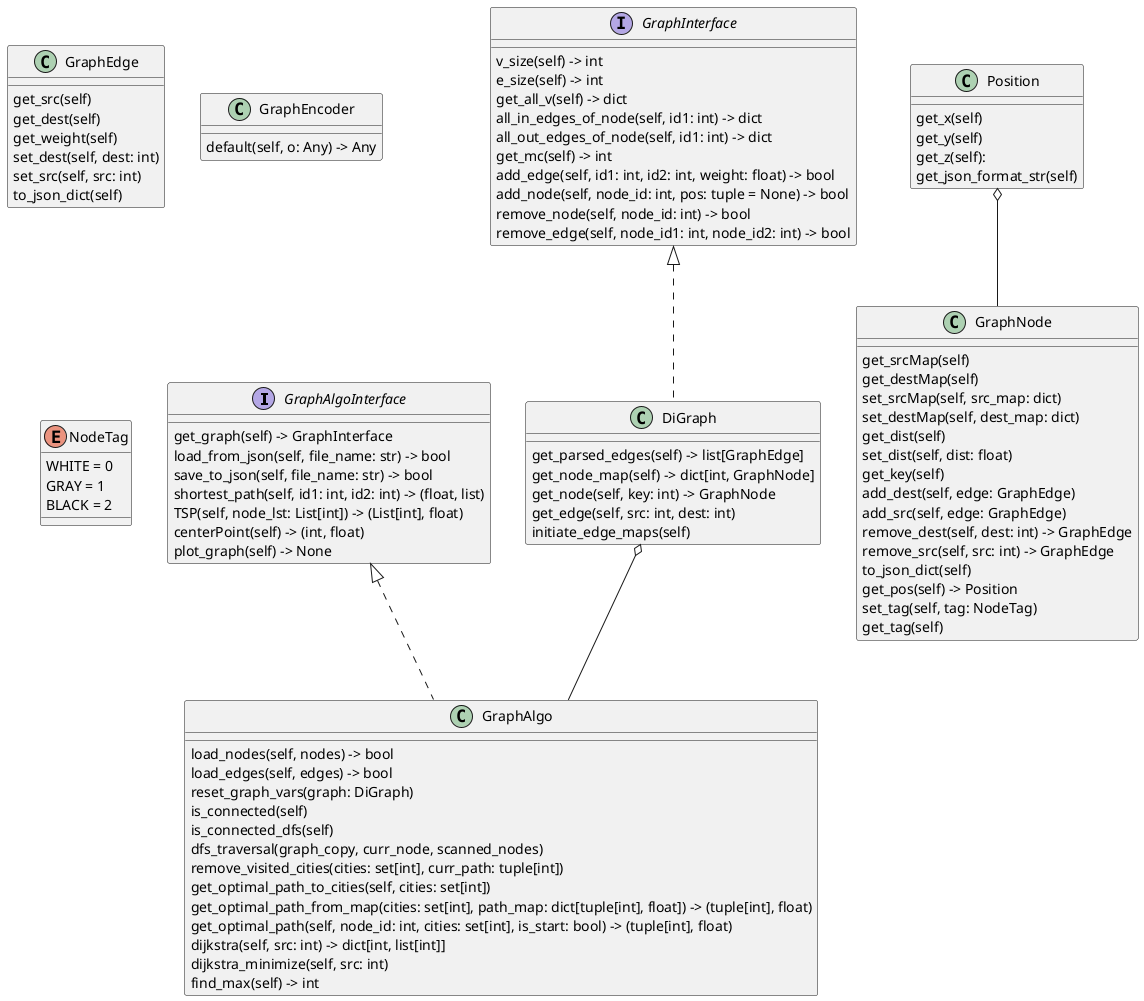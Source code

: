 @startuml
'https://plantuml.com/class-diagram

interface GraphAlgoInterface {

 get_graph(self) -> GraphInterface
 load_from_json(self, file_name: str) -> bool
 save_to_json(self, file_name: str) -> bool
 shortest_path(self, id1: int, id2: int) -> (float, list)
 TSP(self, node_lst: List[int]) -> (List[int], float)
 centerPoint(self) -> (int, float)
 plot_graph(self) -> None

}

interface GraphInterface {

 v_size(self) -> int
 e_size(self) -> int
 get_all_v(self) -> dict
 all_in_edges_of_node(self, id1: int) -> dict
 all_out_edges_of_node(self, id1: int) -> dict
 get_mc(self) -> int
 add_edge(self, id1: int, id2: int, weight: float) -> bool
 add_node(self, node_id: int, pos: tuple = None) -> bool
 remove_node(self, node_id: int) -> bool
 remove_edge(self, node_id1: int, node_id2: int) -> bool

}

class GraphAlgo implements GraphAlgoInterface {
 load_nodes(self, nodes) -> bool
 load_edges(self, edges) -> bool
 reset_graph_vars(graph: DiGraph)
 is_connected(self)
 is_connected_dfs(self)
 dfs_traversal(graph_copy, curr_node, scanned_nodes)
 remove_visited_cities(cities: set[int], curr_path: tuple[int])
 get_optimal_path_to_cities(self, cities: set[int])
 get_optimal_path_from_map(cities: set[int], path_map: dict[tuple[int], float]) -> (tuple[int], float)
 get_optimal_path(self, node_id: int, cities: set[int], is_start: bool) -> (tuple[int], float)
 dijkstra(self, src: int) -> dict[int, list[int]]
 dijkstra_minimize(self, src: int)
 find_max(self) -> int
}

class DiGraph implements GraphInterface {
  get_parsed_edges(self) -> list[GraphEdge]
  get_node_map(self) -> dict[int, GraphNode]
  get_node(self, key: int) -> GraphNode
  get_edge(self, src: int, dest: int)
  initiate_edge_maps(self)
}

class GraphEdge {
  get_src(self)
  get_dest(self)
  get_weight(self)
  set_dest(self, dest: int)
  set_src(self, src: int)
  to_json_dict(self)
}

class GraphNode {
  get_srcMap(self)
  get_destMap(self)
  set_srcMap(self, src_map: dict)
  set_destMap(self, dest_map: dict)
  get_dist(self)
  set_dist(self, dist: float)
  get_key(self)
  add_dest(self, edge: GraphEdge)
  add_src(self, edge: GraphEdge)
  remove_dest(self, dest: int) -> GraphEdge
  remove_src(self, src: int) -> GraphEdge
  to_json_dict(self)
  get_pos(self) -> Position
  set_tag(self, tag: NodeTag)
  get_tag(self)
}

class Position {
  get_x(self)
  get_y(self)
  get_z(self):
  get_json_format_str(self)
}

class GraphEncoder {
    default(self, o: Any) -> Any
}

enum NodeTag {
    WHITE = 0
    GRAY = 1
    BLACK = 2
}

Position o-- GraphNode
DiGraph o-- GraphAlgo


@enduml
